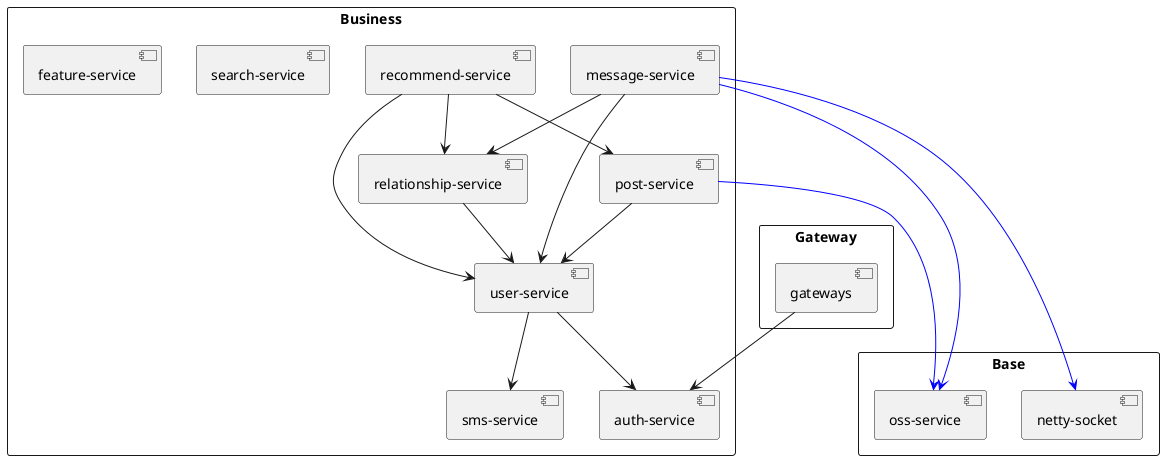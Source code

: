 @startuml
skinparam packageStyle rectangle


package "Base" {
    [netty-socket]
    [oss-service]
}

package "Business" {
    [user-service]
    [auth-service]
    [sms-service]
    [message-service]
    [relationship-service]
    [post-service]
    [recommend-service]
    [search-service]
    [feature-service]

    [message-service] --> [user-service]
    [message-service] --> [relationship-service]
    [message-service] -[#0000FF]--> [oss-service]
    [message-service] -[#0000FF]--> [netty-socket]

    [relationship-service] --> [user-service]

    [user-service] --> [auth-service]
    [user-service] --> [sms-service]

    [post-service] --> [user-service]
    [post-service] -[#0000FF]--> [oss-service]

    [recommend-service] --> [user-service]
    [recommend-service] --> [post-service]
    [recommend-service] --> [relationship-service]
}

package "Gateway" {
    [gateways]

    [gateways] --> [auth-service]
}

@enduml